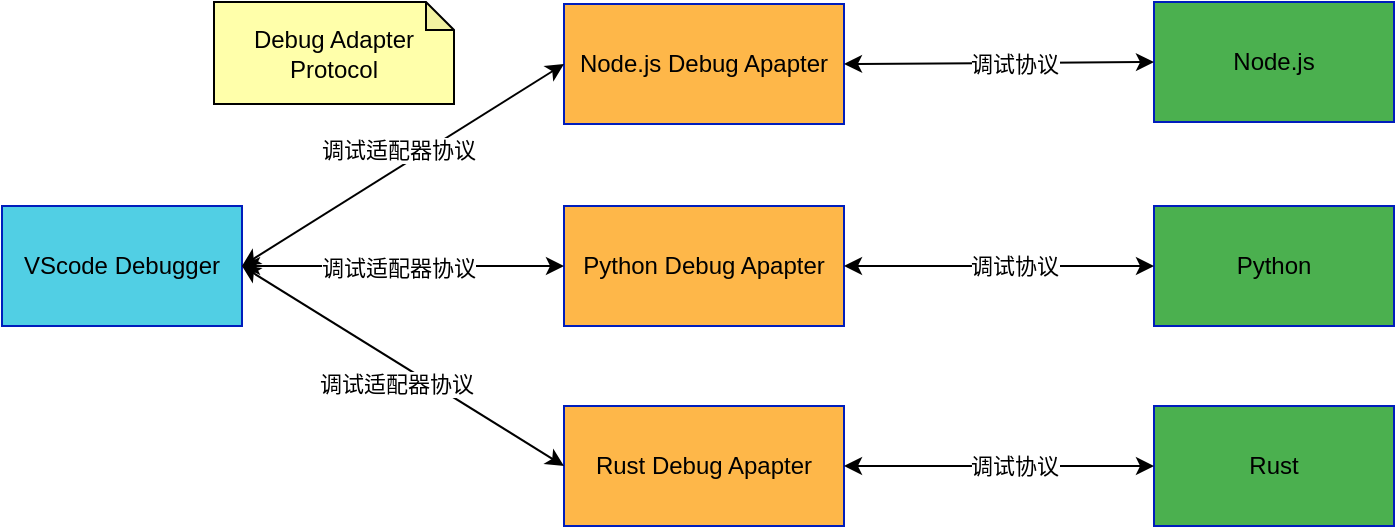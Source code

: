 <mxfile>
    <diagram name="Page-1" id="c4acf3e9-155e-7222-9cf6-157b1a14988f">
        <mxGraphModel dx="817" dy="349" grid="1" gridSize="10" guides="1" tooltips="1" connect="1" arrows="1" fold="1" page="1" pageScale="1" pageWidth="850" pageHeight="1100" background="none" math="0" shadow="0">
            <root>
                <mxCell id="0"/>
                <mxCell id="1" parent="0"/>
                <mxCell id="86" value="VScode Debugger" style="rounded=0;whiteSpace=wrap;html=1;fillColor=#51CFE4;fontColor=#000000;strokeColor=#001DBC;" parent="1" vertex="1">
                    <mxGeometry x="74" y="140" width="120" height="60" as="geometry"/>
                </mxCell>
                <mxCell id="89" value="Node.js" style="rounded=0;whiteSpace=wrap;html=1;fillColor=#4BB04F;fontColor=#000000;strokeColor=#001DBC;" parent="1" vertex="1">
                    <mxGeometry x="650" y="38" width="120" height="60" as="geometry"/>
                </mxCell>
                <mxCell id="90" value="Debug Adapter&lt;br&gt;Protocol" style="shape=note;whiteSpace=wrap;html=1;backgroundOutline=1;darkOpacity=0.05;fontColor=#000000;fillColor=#FFFFAA;size=14;" parent="1" vertex="1">
                    <mxGeometry x="180" y="38" width="120" height="51" as="geometry"/>
                </mxCell>
                <mxCell id="93" value="Node.js Debug Apapter" style="rounded=0;whiteSpace=wrap;html=1;fillColor=#FEB749;fontColor=#000000;strokeColor=#001DBC;" parent="1" vertex="1">
                    <mxGeometry x="355" y="39" width="140" height="60" as="geometry"/>
                </mxCell>
                <mxCell id="94" value="" style="endArrow=classic;startArrow=classic;html=1;entryX=0;entryY=0.5;entryDx=0;entryDy=0;exitX=1;exitY=0.5;exitDx=0;exitDy=0;" parent="1" source="86" target="93" edge="1">
                    <mxGeometry width="50" height="50" relative="1" as="geometry">
                        <mxPoint x="214" y="160" as="sourcePoint"/>
                        <mxPoint x="264" y="110" as="targetPoint"/>
                    </mxGeometry>
                </mxCell>
                <mxCell id="98" value="调试适配器协议" style="edgeLabel;html=1;align=center;verticalAlign=middle;resizable=0;points=[];" parent="94" vertex="1" connectable="0">
                    <mxGeometry x="0.161" y="-1" relative="1" as="geometry">
                        <mxPoint x="-16" as="offset"/>
                    </mxGeometry>
                </mxCell>
                <mxCell id="95" value="" style="endArrow=classic;startArrow=classic;html=1;entryX=0;entryY=0.5;entryDx=0;entryDy=0;exitX=1;exitY=0.5;exitDx=0;exitDy=0;" parent="1" source="93" target="89" edge="1">
                    <mxGeometry width="50" height="50" relative="1" as="geometry">
                        <mxPoint x="559" y="149.5" as="sourcePoint"/>
                        <mxPoint x="784" y="149.5" as="targetPoint"/>
                    </mxGeometry>
                </mxCell>
                <mxCell id="99" value="调试协议" style="edgeLabel;html=1;align=center;verticalAlign=middle;resizable=0;points=[];" parent="95" vertex="1" connectable="0">
                    <mxGeometry x="-0.213" y="1" relative="1" as="geometry">
                        <mxPoint x="24" y="1" as="offset"/>
                    </mxGeometry>
                </mxCell>
                <mxCell id="100" value="Python" style="rounded=0;whiteSpace=wrap;html=1;fillColor=#4BB04F;fontColor=#000000;strokeColor=#001DBC;" vertex="1" parent="1">
                    <mxGeometry x="650" y="140" width="120" height="60" as="geometry"/>
                </mxCell>
                <mxCell id="101" value="Python Debug Apapter" style="rounded=0;whiteSpace=wrap;html=1;fillColor=#FEB749;fontColor=#000000;strokeColor=#001DBC;" vertex="1" parent="1">
                    <mxGeometry x="355" y="140" width="140" height="60" as="geometry"/>
                </mxCell>
                <mxCell id="103" value="" style="endArrow=classic;startArrow=classic;html=1;entryX=0;entryY=0.5;entryDx=0;entryDy=0;exitX=1;exitY=0.5;exitDx=0;exitDy=0;" edge="1" parent="1" source="101" target="100">
                    <mxGeometry width="50" height="50" relative="1" as="geometry">
                        <mxPoint x="559" y="229.5" as="sourcePoint"/>
                        <mxPoint x="784" y="229.5" as="targetPoint"/>
                    </mxGeometry>
                </mxCell>
                <mxCell id="104" value="调试协议" style="edgeLabel;html=1;align=center;verticalAlign=middle;resizable=0;points=[];" vertex="1" connectable="0" parent="103">
                    <mxGeometry x="-0.213" y="1" relative="1" as="geometry">
                        <mxPoint x="24" y="1" as="offset"/>
                    </mxGeometry>
                </mxCell>
                <mxCell id="105" value="Rust" style="rounded=0;whiteSpace=wrap;html=1;fillColor=#4BB04F;fontColor=#000000;strokeColor=#001DBC;" vertex="1" parent="1">
                    <mxGeometry x="650" y="240" width="120" height="60" as="geometry"/>
                </mxCell>
                <mxCell id="106" value="Rust Debug Apapter" style="rounded=0;whiteSpace=wrap;html=1;fillColor=#FEB749;fontColor=#000000;strokeColor=#001DBC;" vertex="1" parent="1">
                    <mxGeometry x="355" y="240" width="140" height="60" as="geometry"/>
                </mxCell>
                <mxCell id="108" value="" style="endArrow=classic;startArrow=classic;html=1;entryX=0;entryY=0.5;entryDx=0;entryDy=0;exitX=1;exitY=0.5;exitDx=0;exitDy=0;" edge="1" parent="1" source="106" target="105">
                    <mxGeometry width="50" height="50" relative="1" as="geometry">
                        <mxPoint x="559" y="319.5" as="sourcePoint"/>
                        <mxPoint x="784" y="319.5" as="targetPoint"/>
                    </mxGeometry>
                </mxCell>
                <mxCell id="109" value="调试协议" style="edgeLabel;html=1;align=center;verticalAlign=middle;resizable=0;points=[];" vertex="1" connectable="0" parent="108">
                    <mxGeometry x="-0.213" y="1" relative="1" as="geometry">
                        <mxPoint x="24" y="1" as="offset"/>
                    </mxGeometry>
                </mxCell>
                <mxCell id="110" value="" style="endArrow=classic;startArrow=classic;html=1;entryX=0;entryY=0.5;entryDx=0;entryDy=0;exitX=1;exitY=0.5;exitDx=0;exitDy=0;" edge="1" parent="1" source="86" target="101">
                    <mxGeometry width="50" height="50" relative="1" as="geometry">
                        <mxPoint x="204" y="160" as="sourcePoint"/>
                        <mxPoint x="365" y="90" as="targetPoint"/>
                        <Array as="points">
                            <mxPoint x="320" y="170"/>
                        </Array>
                    </mxGeometry>
                </mxCell>
                <mxCell id="111" value="调试适配器协议" style="edgeLabel;html=1;align=center;verticalAlign=middle;resizable=0;points=[];" vertex="1" connectable="0" parent="110">
                    <mxGeometry x="0.161" y="-1" relative="1" as="geometry">
                        <mxPoint x="-16" as="offset"/>
                    </mxGeometry>
                </mxCell>
                <mxCell id="112" value="" style="endArrow=classic;startArrow=classic;html=1;entryX=0;entryY=0.5;entryDx=0;entryDy=0;exitX=1;exitY=0.5;exitDx=0;exitDy=0;" edge="1" parent="1" source="86" target="106">
                    <mxGeometry width="50" height="50" relative="1" as="geometry">
                        <mxPoint x="194" y="240" as="sourcePoint"/>
                        <mxPoint x="355" y="240" as="targetPoint"/>
                        <Array as="points"/>
                    </mxGeometry>
                </mxCell>
                <mxCell id="113" value="调试适配器协议" style="edgeLabel;html=1;align=center;verticalAlign=middle;resizable=0;points=[];" vertex="1" connectable="0" parent="112">
                    <mxGeometry x="0.161" y="-1" relative="1" as="geometry">
                        <mxPoint x="-16" as="offset"/>
                    </mxGeometry>
                </mxCell>
            </root>
        </mxGraphModel>
    </diagram>
</mxfile>